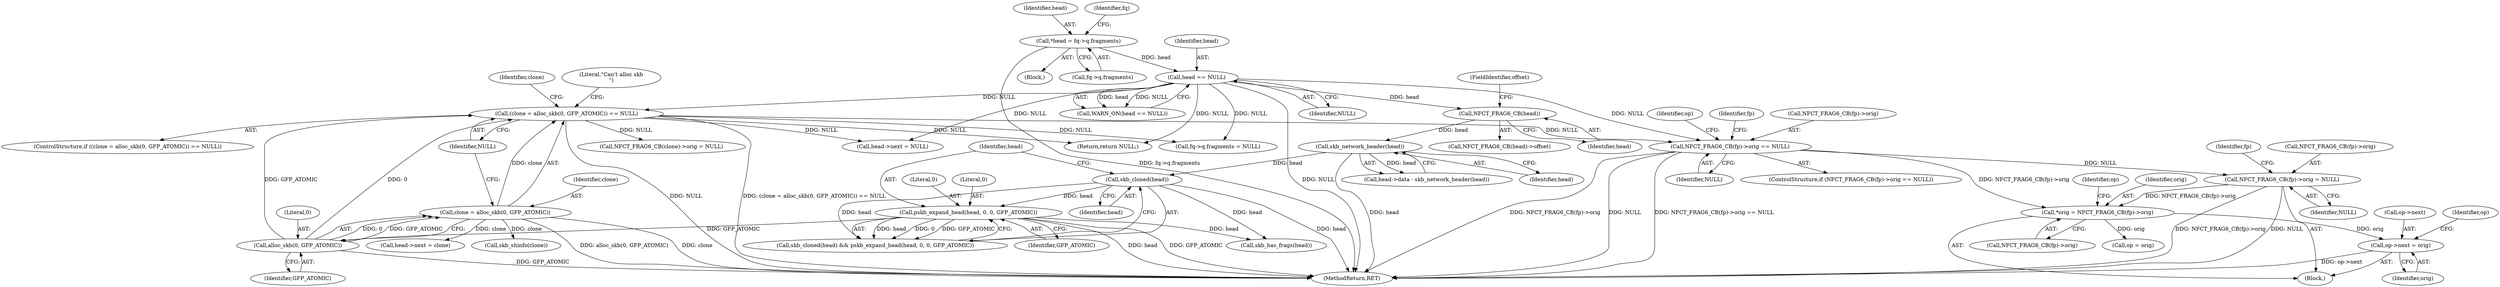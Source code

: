 digraph "0_linux_9e2dcf72023d1447f09c47d77c99b0c49659e5ce_0@pointer" {
"1000528" [label="(Call,op->next = orig)"];
"1000522" [label="(Call,*orig = NFCT_FRAG6_CB(fp)->orig)"];
"1000496" [label="(Call,NFCT_FRAG6_CB(fp)->orig == NULL)"];
"1000125" [label="(Call,head == NULL)"];
"1000114" [label="(Call,*head = fq->q.fragments)"];
"1000187" [label="(Call,(clone = alloc_skb(0, GFP_ATOMIC)) == NULL)"];
"1000188" [label="(Call,clone = alloc_skb(0, GFP_ATOMIC))"];
"1000190" [label="(Call,alloc_skb(0, GFP_ATOMIC))"];
"1000167" [label="(Call,pskb_expand_head(head, 0, 0, GFP_ATOMIC))"];
"1000165" [label="(Call,skb_cloned(head))"];
"1000142" [label="(Call,skb_network_header(head))"];
"1000131" [label="(Call,NFCT_FRAG6_CB(head))"];
"1000536" [label="(Call,NFCT_FRAG6_CB(fp)->orig = NULL)"];
"1000193" [label="(Identifier,NULL)"];
"1000138" [label="(Call,head->data - skb_network_header(head))"];
"1000110" [label="(Block,)"];
"1000126" [label="(Identifier,head)"];
"1000520" [label="(Block,)"];
"1000496" [label="(Call,NFCT_FRAG6_CB(fp)->orig == NULL)"];
"1000187" [label="(Call,(clone = alloc_skb(0, GFP_ATOMIC)) == NULL)"];
"1000124" [label="(Call,WARN_ON(head == NULL))"];
"1000541" [label="(Identifier,NULL)"];
"1000282" [label="(Call,NFCT_FRAG6_CB(clone)->orig = NULL)"];
"1000438" [label="(Call,head->next = NULL)"];
"1000495" [label="(ControlStructure,if (NFCT_FRAG6_CB(fp)->orig == NULL))"];
"1000508" [label="(Identifier,op)"];
"1000522" [label="(Call,*orig = NFCT_FRAG6_CB(fp)->orig)"];
"1000552" [label="(Return,return NULL;)"];
"1000114" [label="(Call,*head = fq->q.fragments)"];
"1000516" [label="(Identifier,fp)"];
"1000132" [label="(Identifier,head)"];
"1000177" [label="(Call,skb_has_frags(head))"];
"1000536" [label="(Call,NFCT_FRAG6_CB(fp)->orig = NULL)"];
"1000130" [label="(Call,NFCT_FRAG6_CB(head)->offset)"];
"1000115" [label="(Identifier,head)"];
"1000164" [label="(Call,skb_cloned(head) && pskb_expand_head(head, 0, 0, GFP_ATOMIC))"];
"1000168" [label="(Identifier,head)"];
"1000196" [label="(Literal,\"Can't alloc skb\n\")"];
"1000171" [label="(Identifier,GFP_ATOMIC)"];
"1000554" [label="(MethodReturn,RET)"];
"1000529" [label="(Call,op->next)"];
"1000532" [label="(Identifier,orig)"];
"1000116" [label="(Call,fq->q.fragments)"];
"1000131" [label="(Call,NFCT_FRAG6_CB(head))"];
"1000169" [label="(Literal,0)"];
"1000503" [label="(Identifier,fp)"];
"1000528" [label="(Call,op->next = orig)"];
"1000482" [label="(Call,fq->q.fragments = NULL)"];
"1000205" [label="(Call,head->next = clone)"];
"1000524" [label="(Call,NFCT_FRAG6_CB(fp)->orig)"];
"1000200" [label="(Identifier,clone)"];
"1000212" [label="(Call,skb_shinfo(clone))"];
"1000533" [label="(Call,op = orig)"];
"1000188" [label="(Call,clone = alloc_skb(0, GFP_ATOMIC))"];
"1000133" [label="(FieldIdentifier,offset)"];
"1000501" [label="(Identifier,NULL)"];
"1000497" [label="(Call,NFCT_FRAG6_CB(fp)->orig)"];
"1000142" [label="(Call,skb_network_header(head))"];
"1000537" [label="(Call,NFCT_FRAG6_CB(fp)->orig)"];
"1000127" [label="(Identifier,NULL)"];
"1000123" [label="(Identifier,fq)"];
"1000166" [label="(Identifier,head)"];
"1000167" [label="(Call,pskb_expand_head(head, 0, 0, GFP_ATOMIC))"];
"1000534" [label="(Identifier,op)"];
"1000530" [label="(Identifier,op)"];
"1000523" [label="(Identifier,orig)"];
"1000165" [label="(Call,skb_cloned(head))"];
"1000189" [label="(Identifier,clone)"];
"1000125" [label="(Call,head == NULL)"];
"1000191" [label="(Literal,0)"];
"1000143" [label="(Identifier,head)"];
"1000186" [label="(ControlStructure,if ((clone = alloc_skb(0, GFP_ATOMIC)) == NULL))"];
"1000170" [label="(Literal,0)"];
"1000190" [label="(Call,alloc_skb(0, GFP_ATOMIC))"];
"1000192" [label="(Identifier,GFP_ATOMIC)"];
"1000528" -> "1000520"  [label="AST: "];
"1000528" -> "1000532"  [label="CFG: "];
"1000529" -> "1000528"  [label="AST: "];
"1000532" -> "1000528"  [label="AST: "];
"1000534" -> "1000528"  [label="CFG: "];
"1000528" -> "1000554"  [label="DDG: op->next"];
"1000522" -> "1000528"  [label="DDG: orig"];
"1000522" -> "1000520"  [label="AST: "];
"1000522" -> "1000524"  [label="CFG: "];
"1000523" -> "1000522"  [label="AST: "];
"1000524" -> "1000522"  [label="AST: "];
"1000530" -> "1000522"  [label="CFG: "];
"1000496" -> "1000522"  [label="DDG: NFCT_FRAG6_CB(fp)->orig"];
"1000536" -> "1000522"  [label="DDG: NFCT_FRAG6_CB(fp)->orig"];
"1000522" -> "1000533"  [label="DDG: orig"];
"1000496" -> "1000495"  [label="AST: "];
"1000496" -> "1000501"  [label="CFG: "];
"1000497" -> "1000496"  [label="AST: "];
"1000501" -> "1000496"  [label="AST: "];
"1000503" -> "1000496"  [label="CFG: "];
"1000508" -> "1000496"  [label="CFG: "];
"1000496" -> "1000554"  [label="DDG: NFCT_FRAG6_CB(fp)->orig == NULL"];
"1000496" -> "1000554"  [label="DDG: NFCT_FRAG6_CB(fp)->orig"];
"1000496" -> "1000554"  [label="DDG: NULL"];
"1000125" -> "1000496"  [label="DDG: NULL"];
"1000187" -> "1000496"  [label="DDG: NULL"];
"1000496" -> "1000536"  [label="DDG: NULL"];
"1000125" -> "1000124"  [label="AST: "];
"1000125" -> "1000127"  [label="CFG: "];
"1000126" -> "1000125"  [label="AST: "];
"1000127" -> "1000125"  [label="AST: "];
"1000124" -> "1000125"  [label="CFG: "];
"1000125" -> "1000554"  [label="DDG: NULL"];
"1000125" -> "1000124"  [label="DDG: head"];
"1000125" -> "1000124"  [label="DDG: NULL"];
"1000114" -> "1000125"  [label="DDG: head"];
"1000125" -> "1000131"  [label="DDG: head"];
"1000125" -> "1000187"  [label="DDG: NULL"];
"1000125" -> "1000438"  [label="DDG: NULL"];
"1000125" -> "1000482"  [label="DDG: NULL"];
"1000125" -> "1000552"  [label="DDG: NULL"];
"1000114" -> "1000110"  [label="AST: "];
"1000114" -> "1000116"  [label="CFG: "];
"1000115" -> "1000114"  [label="AST: "];
"1000116" -> "1000114"  [label="AST: "];
"1000123" -> "1000114"  [label="CFG: "];
"1000114" -> "1000554"  [label="DDG: fq->q.fragments"];
"1000187" -> "1000186"  [label="AST: "];
"1000187" -> "1000193"  [label="CFG: "];
"1000188" -> "1000187"  [label="AST: "];
"1000193" -> "1000187"  [label="AST: "];
"1000196" -> "1000187"  [label="CFG: "];
"1000200" -> "1000187"  [label="CFG: "];
"1000187" -> "1000554"  [label="DDG: (clone = alloc_skb(0, GFP_ATOMIC)) == NULL"];
"1000187" -> "1000554"  [label="DDG: NULL"];
"1000188" -> "1000187"  [label="DDG: clone"];
"1000190" -> "1000187"  [label="DDG: 0"];
"1000190" -> "1000187"  [label="DDG: GFP_ATOMIC"];
"1000187" -> "1000282"  [label="DDG: NULL"];
"1000187" -> "1000438"  [label="DDG: NULL"];
"1000187" -> "1000482"  [label="DDG: NULL"];
"1000187" -> "1000552"  [label="DDG: NULL"];
"1000188" -> "1000190"  [label="CFG: "];
"1000189" -> "1000188"  [label="AST: "];
"1000190" -> "1000188"  [label="AST: "];
"1000193" -> "1000188"  [label="CFG: "];
"1000188" -> "1000554"  [label="DDG: alloc_skb(0, GFP_ATOMIC)"];
"1000188" -> "1000554"  [label="DDG: clone"];
"1000190" -> "1000188"  [label="DDG: 0"];
"1000190" -> "1000188"  [label="DDG: GFP_ATOMIC"];
"1000188" -> "1000205"  [label="DDG: clone"];
"1000188" -> "1000212"  [label="DDG: clone"];
"1000190" -> "1000192"  [label="CFG: "];
"1000191" -> "1000190"  [label="AST: "];
"1000192" -> "1000190"  [label="AST: "];
"1000190" -> "1000554"  [label="DDG: GFP_ATOMIC"];
"1000167" -> "1000190"  [label="DDG: GFP_ATOMIC"];
"1000167" -> "1000164"  [label="AST: "];
"1000167" -> "1000171"  [label="CFG: "];
"1000168" -> "1000167"  [label="AST: "];
"1000169" -> "1000167"  [label="AST: "];
"1000170" -> "1000167"  [label="AST: "];
"1000171" -> "1000167"  [label="AST: "];
"1000164" -> "1000167"  [label="CFG: "];
"1000167" -> "1000554"  [label="DDG: head"];
"1000167" -> "1000554"  [label="DDG: GFP_ATOMIC"];
"1000167" -> "1000164"  [label="DDG: head"];
"1000167" -> "1000164"  [label="DDG: 0"];
"1000167" -> "1000164"  [label="DDG: GFP_ATOMIC"];
"1000165" -> "1000167"  [label="DDG: head"];
"1000167" -> "1000177"  [label="DDG: head"];
"1000165" -> "1000164"  [label="AST: "];
"1000165" -> "1000166"  [label="CFG: "];
"1000166" -> "1000165"  [label="AST: "];
"1000168" -> "1000165"  [label="CFG: "];
"1000164" -> "1000165"  [label="CFG: "];
"1000165" -> "1000554"  [label="DDG: head"];
"1000165" -> "1000164"  [label="DDG: head"];
"1000142" -> "1000165"  [label="DDG: head"];
"1000165" -> "1000177"  [label="DDG: head"];
"1000142" -> "1000138"  [label="AST: "];
"1000142" -> "1000143"  [label="CFG: "];
"1000143" -> "1000142"  [label="AST: "];
"1000138" -> "1000142"  [label="CFG: "];
"1000142" -> "1000554"  [label="DDG: head"];
"1000142" -> "1000138"  [label="DDG: head"];
"1000131" -> "1000142"  [label="DDG: head"];
"1000131" -> "1000130"  [label="AST: "];
"1000131" -> "1000132"  [label="CFG: "];
"1000132" -> "1000131"  [label="AST: "];
"1000133" -> "1000131"  [label="CFG: "];
"1000536" -> "1000520"  [label="AST: "];
"1000536" -> "1000541"  [label="CFG: "];
"1000537" -> "1000536"  [label="AST: "];
"1000541" -> "1000536"  [label="AST: "];
"1000516" -> "1000536"  [label="CFG: "];
"1000536" -> "1000554"  [label="DDG: NFCT_FRAG6_CB(fp)->orig"];
"1000536" -> "1000554"  [label="DDG: NULL"];
}
